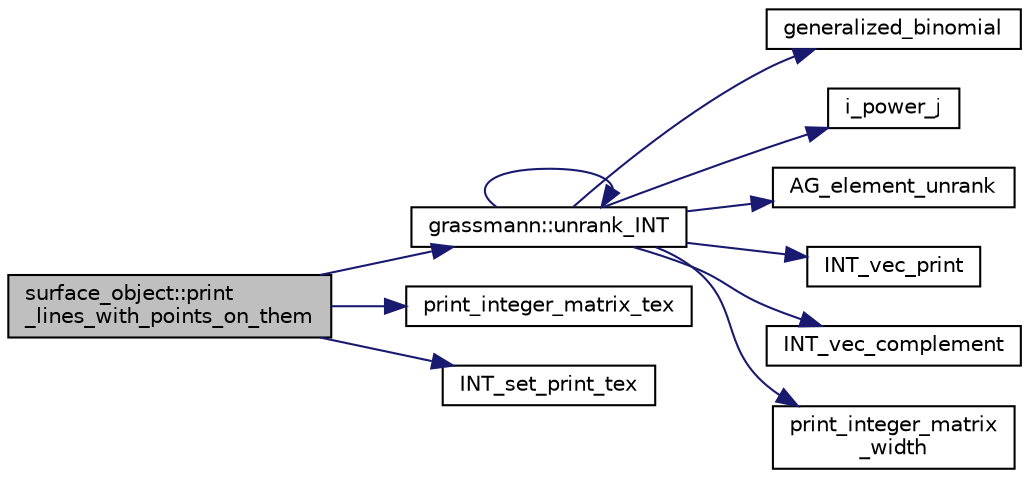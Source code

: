 digraph "surface_object::print_lines_with_points_on_them"
{
  edge [fontname="Helvetica",fontsize="10",labelfontname="Helvetica",labelfontsize="10"];
  node [fontname="Helvetica",fontsize="10",shape=record];
  rankdir="LR";
  Node1940 [label="surface_object::print\l_lines_with_points_on_them",height=0.2,width=0.4,color="black", fillcolor="grey75", style="filled", fontcolor="black"];
  Node1940 -> Node1941 [color="midnightblue",fontsize="10",style="solid",fontname="Helvetica"];
  Node1941 [label="grassmann::unrank_INT",height=0.2,width=0.4,color="black", fillcolor="white", style="filled",URL="$df/d02/classgrassmann.html#a32079405b95a6da2ba1420567d762d64"];
  Node1941 -> Node1942 [color="midnightblue",fontsize="10",style="solid",fontname="Helvetica"];
  Node1942 [label="generalized_binomial",height=0.2,width=0.4,color="black", fillcolor="white", style="filled",URL="$d2/d7c/combinatorics_8_c.html#a24762dc22e45175d18ec1ec1d2556ae8"];
  Node1941 -> Node1943 [color="midnightblue",fontsize="10",style="solid",fontname="Helvetica"];
  Node1943 [label="i_power_j",height=0.2,width=0.4,color="black", fillcolor="white", style="filled",URL="$de/dc5/algebra__and__number__theory_8h.html#a39b321523e8957d701618bb5cac542b5"];
  Node1941 -> Node1944 [color="midnightblue",fontsize="10",style="solid",fontname="Helvetica"];
  Node1944 [label="AG_element_unrank",height=0.2,width=0.4,color="black", fillcolor="white", style="filled",URL="$d4/d67/geometry_8h.html#a4a33b86c87b2879b97cfa1327abe2885"];
  Node1941 -> Node1945 [color="midnightblue",fontsize="10",style="solid",fontname="Helvetica"];
  Node1945 [label="INT_vec_print",height=0.2,width=0.4,color="black", fillcolor="white", style="filled",URL="$df/dbf/sajeeb_8_c.html#a79a5901af0b47dd0d694109543c027fe"];
  Node1941 -> Node1941 [color="midnightblue",fontsize="10",style="solid",fontname="Helvetica"];
  Node1941 -> Node1946 [color="midnightblue",fontsize="10",style="solid",fontname="Helvetica"];
  Node1946 [label="INT_vec_complement",height=0.2,width=0.4,color="black", fillcolor="white", style="filled",URL="$d5/db4/io__and__os_8h.html#a2a0a724647575fcd3090c763985eb81a"];
  Node1941 -> Node1947 [color="midnightblue",fontsize="10",style="solid",fontname="Helvetica"];
  Node1947 [label="print_integer_matrix\l_width",height=0.2,width=0.4,color="black", fillcolor="white", style="filled",URL="$d5/db4/io__and__os_8h.html#aa78f3e73fc2179251bd15adbcc31573f"];
  Node1940 -> Node1948 [color="midnightblue",fontsize="10",style="solid",fontname="Helvetica"];
  Node1948 [label="print_integer_matrix_tex",height=0.2,width=0.4,color="black", fillcolor="white", style="filled",URL="$d5/db4/io__and__os_8h.html#aef00fc6ceb34669a3d92944906509bd1"];
  Node1940 -> Node1949 [color="midnightblue",fontsize="10",style="solid",fontname="Helvetica"];
  Node1949 [label="INT_set_print_tex",height=0.2,width=0.4,color="black", fillcolor="white", style="filled",URL="$d5/db4/io__and__os_8h.html#adad0666de5d38c0caa4769f9f4756c0b"];
}
